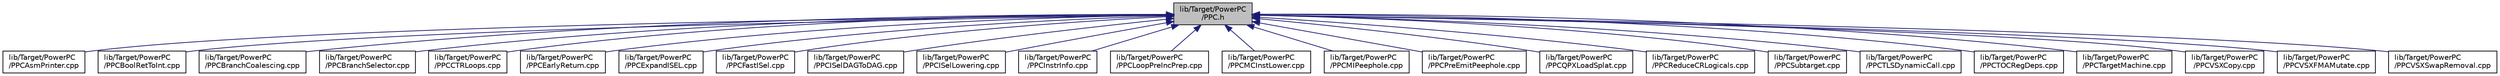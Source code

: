 digraph "lib/Target/PowerPC/PPC.h"
{
 // LATEX_PDF_SIZE
  bgcolor="transparent";
  edge [fontname="Helvetica",fontsize="10",labelfontname="Helvetica",labelfontsize="10"];
  node [fontname="Helvetica",fontsize="10",shape="box"];
  Node1 [label="lib/Target/PowerPC\l/PPC.h",height=0.2,width=0.4,color="black", fillcolor="grey75", style="filled", fontcolor="black",tooltip=" "];
  Node1 -> Node2 [dir="back",color="midnightblue",fontsize="10",style="solid",fontname="Helvetica"];
  Node2 [label="lib/Target/PowerPC\l/PPCAsmPrinter.cpp",height=0.2,width=0.4,color="black",URL="$PPCAsmPrinter_8cpp.html",tooltip=" "];
  Node1 -> Node3 [dir="back",color="midnightblue",fontsize="10",style="solid",fontname="Helvetica"];
  Node3 [label="lib/Target/PowerPC\l/PPCBoolRetToInt.cpp",height=0.2,width=0.4,color="black",URL="$PPCBoolRetToInt_8cpp.html",tooltip=" "];
  Node1 -> Node4 [dir="back",color="midnightblue",fontsize="10",style="solid",fontname="Helvetica"];
  Node4 [label="lib/Target/PowerPC\l/PPCBranchCoalescing.cpp",height=0.2,width=0.4,color="black",URL="$PPCBranchCoalescing_8cpp.html",tooltip="Coalesce basic blocks guarded by the same branch condition into a single basic block."];
  Node1 -> Node5 [dir="back",color="midnightblue",fontsize="10",style="solid",fontname="Helvetica"];
  Node5 [label="lib/Target/PowerPC\l/PPCBranchSelector.cpp",height=0.2,width=0.4,color="black",URL="$PPCBranchSelector_8cpp.html",tooltip=" "];
  Node1 -> Node6 [dir="back",color="midnightblue",fontsize="10",style="solid",fontname="Helvetica"];
  Node6 [label="lib/Target/PowerPC\l/PPCCTRLoops.cpp",height=0.2,width=0.4,color="black",URL="$PPCCTRLoops_8cpp.html",tooltip=" "];
  Node1 -> Node7 [dir="back",color="midnightblue",fontsize="10",style="solid",fontname="Helvetica"];
  Node7 [label="lib/Target/PowerPC\l/PPCEarlyReturn.cpp",height=0.2,width=0.4,color="black",URL="$PPCEarlyReturn_8cpp.html",tooltip=" "];
  Node1 -> Node8 [dir="back",color="midnightblue",fontsize="10",style="solid",fontname="Helvetica"];
  Node8 [label="lib/Target/PowerPC\l/PPCExpandISEL.cpp",height=0.2,width=0.4,color="black",URL="$PPCExpandISEL_8cpp.html",tooltip=" "];
  Node1 -> Node9 [dir="back",color="midnightblue",fontsize="10",style="solid",fontname="Helvetica"];
  Node9 [label="lib/Target/PowerPC\l/PPCFastISel.cpp",height=0.2,width=0.4,color="black",URL="$PPCFastISel_8cpp.html",tooltip=" "];
  Node1 -> Node10 [dir="back",color="midnightblue",fontsize="10",style="solid",fontname="Helvetica"];
  Node10 [label="lib/Target/PowerPC\l/PPCISelDAGToDAG.cpp",height=0.2,width=0.4,color="black",URL="$PPCISelDAGToDAG_8cpp.html",tooltip=" "];
  Node1 -> Node11 [dir="back",color="midnightblue",fontsize="10",style="solid",fontname="Helvetica"];
  Node11 [label="lib/Target/PowerPC\l/PPCISelLowering.cpp",height=0.2,width=0.4,color="black",URL="$PPCISelLowering_8cpp.html",tooltip=" "];
  Node1 -> Node12 [dir="back",color="midnightblue",fontsize="10",style="solid",fontname="Helvetica"];
  Node12 [label="lib/Target/PowerPC\l/PPCInstrInfo.cpp",height=0.2,width=0.4,color="black",URL="$PPCInstrInfo_8cpp.html",tooltip=" "];
  Node1 -> Node13 [dir="back",color="midnightblue",fontsize="10",style="solid",fontname="Helvetica"];
  Node13 [label="lib/Target/PowerPC\l/PPCLoopPreIncPrep.cpp",height=0.2,width=0.4,color="black",URL="$PPCLoopPreIncPrep_8cpp.html",tooltip=" "];
  Node1 -> Node14 [dir="back",color="midnightblue",fontsize="10",style="solid",fontname="Helvetica"];
  Node14 [label="lib/Target/PowerPC\l/PPCMCInstLower.cpp",height=0.2,width=0.4,color="black",URL="$PPCMCInstLower_8cpp.html",tooltip=" "];
  Node1 -> Node15 [dir="back",color="midnightblue",fontsize="10",style="solid",fontname="Helvetica"];
  Node15 [label="lib/Target/PowerPC\l/PPCMIPeephole.cpp",height=0.2,width=0.4,color="black",URL="$PPCMIPeephole_8cpp.html",tooltip=" "];
  Node1 -> Node16 [dir="back",color="midnightblue",fontsize="10",style="solid",fontname="Helvetica"];
  Node16 [label="lib/Target/PowerPC\l/PPCPreEmitPeephole.cpp",height=0.2,width=0.4,color="black",URL="$PPCPreEmitPeephole_8cpp.html",tooltip=" "];
  Node1 -> Node17 [dir="back",color="midnightblue",fontsize="10",style="solid",fontname="Helvetica"];
  Node17 [label="lib/Target/PowerPC\l/PPCQPXLoadSplat.cpp",height=0.2,width=0.4,color="black",URL="$PPCQPXLoadSplat_8cpp.html",tooltip=" "];
  Node1 -> Node18 [dir="back",color="midnightblue",fontsize="10",style="solid",fontname="Helvetica"];
  Node18 [label="lib/Target/PowerPC\l/PPCReduceCRLogicals.cpp",height=0.2,width=0.4,color="black",URL="$PPCReduceCRLogicals_8cpp.html",tooltip=" "];
  Node1 -> Node19 [dir="back",color="midnightblue",fontsize="10",style="solid",fontname="Helvetica"];
  Node19 [label="lib/Target/PowerPC\l/PPCSubtarget.cpp",height=0.2,width=0.4,color="black",URL="$PPCSubtarget_8cpp.html",tooltip=" "];
  Node1 -> Node20 [dir="back",color="midnightblue",fontsize="10",style="solid",fontname="Helvetica"];
  Node20 [label="lib/Target/PowerPC\l/PPCTLSDynamicCall.cpp",height=0.2,width=0.4,color="black",URL="$PPCTLSDynamicCall_8cpp.html",tooltip=" "];
  Node1 -> Node21 [dir="back",color="midnightblue",fontsize="10",style="solid",fontname="Helvetica"];
  Node21 [label="lib/Target/PowerPC\l/PPCTOCRegDeps.cpp",height=0.2,width=0.4,color="black",URL="$PPCTOCRegDeps_8cpp.html",tooltip=" "];
  Node1 -> Node22 [dir="back",color="midnightblue",fontsize="10",style="solid",fontname="Helvetica"];
  Node22 [label="lib/Target/PowerPC\l/PPCTargetMachine.cpp",height=0.2,width=0.4,color="black",URL="$PPCTargetMachine_8cpp.html",tooltip=" "];
  Node1 -> Node23 [dir="back",color="midnightblue",fontsize="10",style="solid",fontname="Helvetica"];
  Node23 [label="lib/Target/PowerPC\l/PPCVSXCopy.cpp",height=0.2,width=0.4,color="black",URL="$PPCVSXCopy_8cpp.html",tooltip=" "];
  Node1 -> Node24 [dir="back",color="midnightblue",fontsize="10",style="solid",fontname="Helvetica"];
  Node24 [label="lib/Target/PowerPC\l/PPCVSXFMAMutate.cpp",height=0.2,width=0.4,color="black",URL="$PPCVSXFMAMutate_8cpp.html",tooltip=" "];
  Node1 -> Node25 [dir="back",color="midnightblue",fontsize="10",style="solid",fontname="Helvetica"];
  Node25 [label="lib/Target/PowerPC\l/PPCVSXSwapRemoval.cpp",height=0.2,width=0.4,color="black",URL="$PPCVSXSwapRemoval_8cpp.html",tooltip=" "];
}
